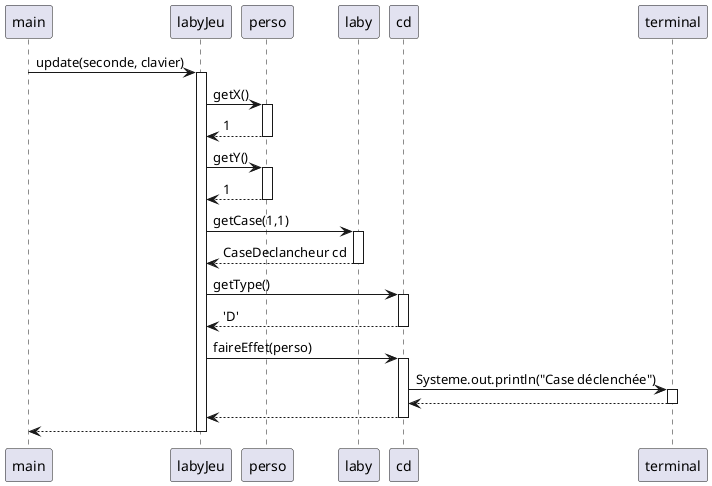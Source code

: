 @startuml
'https://plantuml.com/sequence-diagram

main -> labyJeu: update(seconde, clavier)
activate labyJeu

labyJeu-> perso : getX()
activate perso
perso --> labyJeu : 1
deactivate perso

labyJeu -> perso : getY()
activate perso
perso --> labyJeu : 1
deactivate perso

labyJeu -> laby : getCase(1,1)
activate laby
laby --> labyJeu :CaseDeclancheur cd
deactivate laby

labyJeu -> cd : getType()
activate cd
cd --> labyJeu : 'D'
deactivate cd

labyJeu -> cd : faireEffet(perso)
activate cd
cd -> terminal : Systeme.out.println("Case déclenchée")
activate terminal
terminal --> cd
deactivate terminal
cd --> labyJeu
deactivate cd
labyJeu --> main
deactivate labyJeu

@enduml